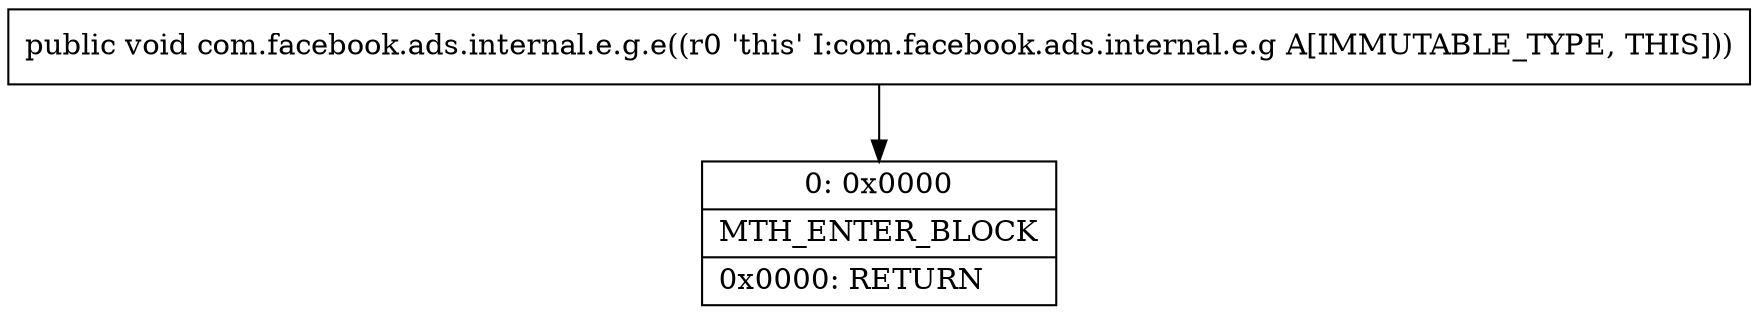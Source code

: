 digraph "CFG forcom.facebook.ads.internal.e.g.e()V" {
Node_0 [shape=record,label="{0\:\ 0x0000|MTH_ENTER_BLOCK\l|0x0000: RETURN   \l}"];
MethodNode[shape=record,label="{public void com.facebook.ads.internal.e.g.e((r0 'this' I:com.facebook.ads.internal.e.g A[IMMUTABLE_TYPE, THIS])) }"];
MethodNode -> Node_0;
}

